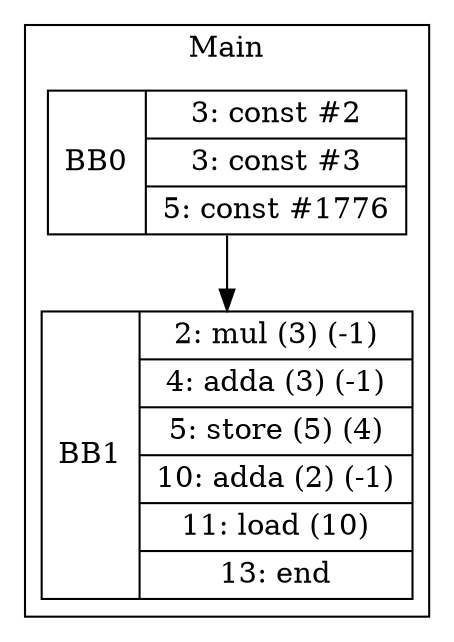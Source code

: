 digraph G {
node [shape=record];
subgraph cluster_main{
label = "Main";
BB0 [shape=record, label="<b>BB0|{3: const #2|3: const #3|5: const #1776}"];
BB1 [shape=record, label="<b>BB1|{2: mul (3) (-1)|4: adda (3) (-1)|5: store (5) (4)|10: adda (2) (-1)|11: load (10)|13: end}"];
}
BB0:s -> BB1:n ;
}
